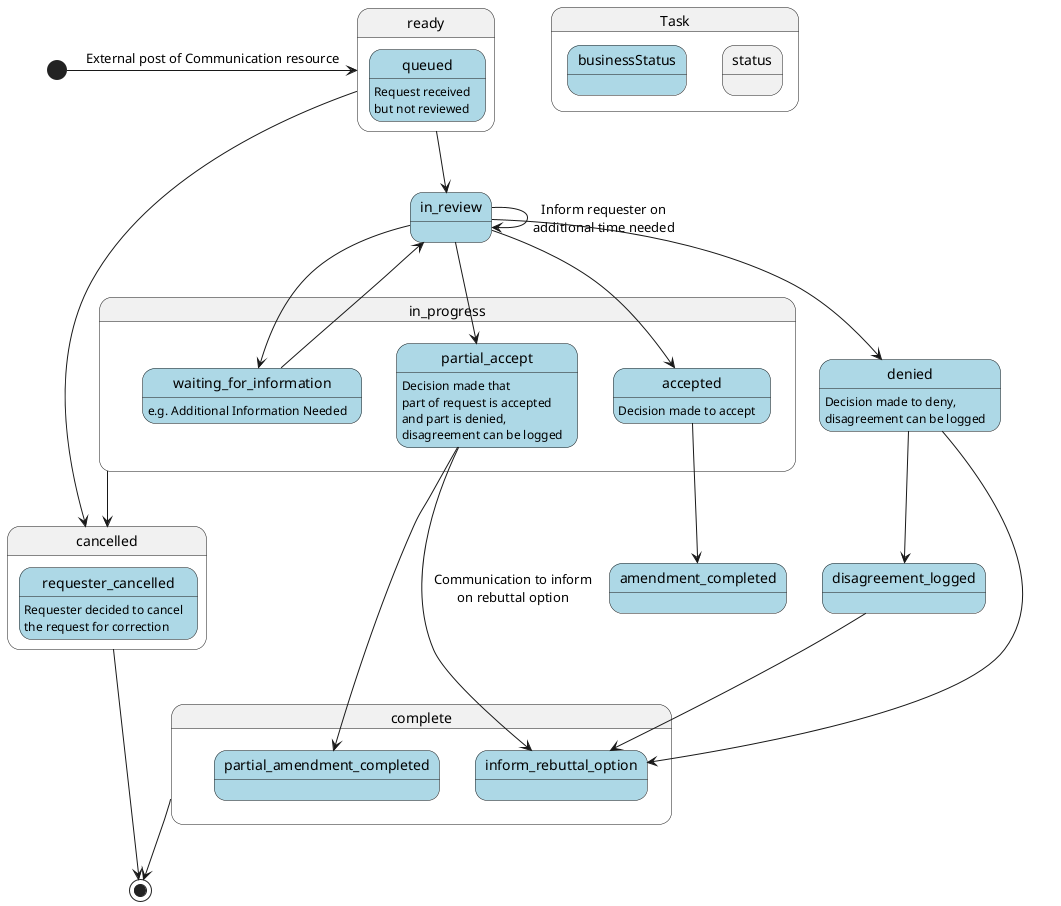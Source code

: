 @startuml
skinparam svgDimensionStyle false
hide empty description 
[*] -> ready : External post of Communication resource
state ready {
  state queued #lightblue {
  }
}
ready --> in_review
queued : Request received\nbut not reviewed

state in_progress {
  state in_review #lightblue{
  }
  state waiting_for_information #lightblue{
  }
  state accepted #lightblue{
  }
  state partial_accept #lightblue{
  }
}
in_review --> waiting_for_information
in_review --> accepted
in_review --> partial_accept
in_review --> in_review: Inform requester on\nadditional time needed
waiting_for_information --> in_review
in_review --> denied
accepted --> amendment_completed
denied -down-> disagreement_logged
waiting_for_information : e.g. Additional Information Needed
accepted : Decision made to accept
partial_accept : Decision made that\npart of request is accepted\nand part is denied,\ndisagreement can be logged
denied : Decision made to deny,\ndisagreement can be logged

state cancelled {
  state requester_cancelled #lightblue {
  }
}
cancelled --> [*]
ready --> cancelled
in_progress --> cancelled
requester_cancelled : Requester decided to cancel\nthe request for correction

state complete {
 state amendment_completed #lightblue{
 }
 state disagreement_logged #lightblue{
 }
 state denied #lightblue{
 }
 state inform_rebuttal_option #lightblue{
 }
 state partial_amendment_completed #lightblue{
  }
}
partial_accept --> partial_amendment_completed
disagreement_logged --> inform_rebuttal_option
denied -down-> inform_rebuttal_option
partial_accept --> inform_rebuttal_option: Communication to inform\non rebuttal option
complete --> [*]

state Task.status{
}
state Task.businessStatus #lightblue {
}
@enduml
